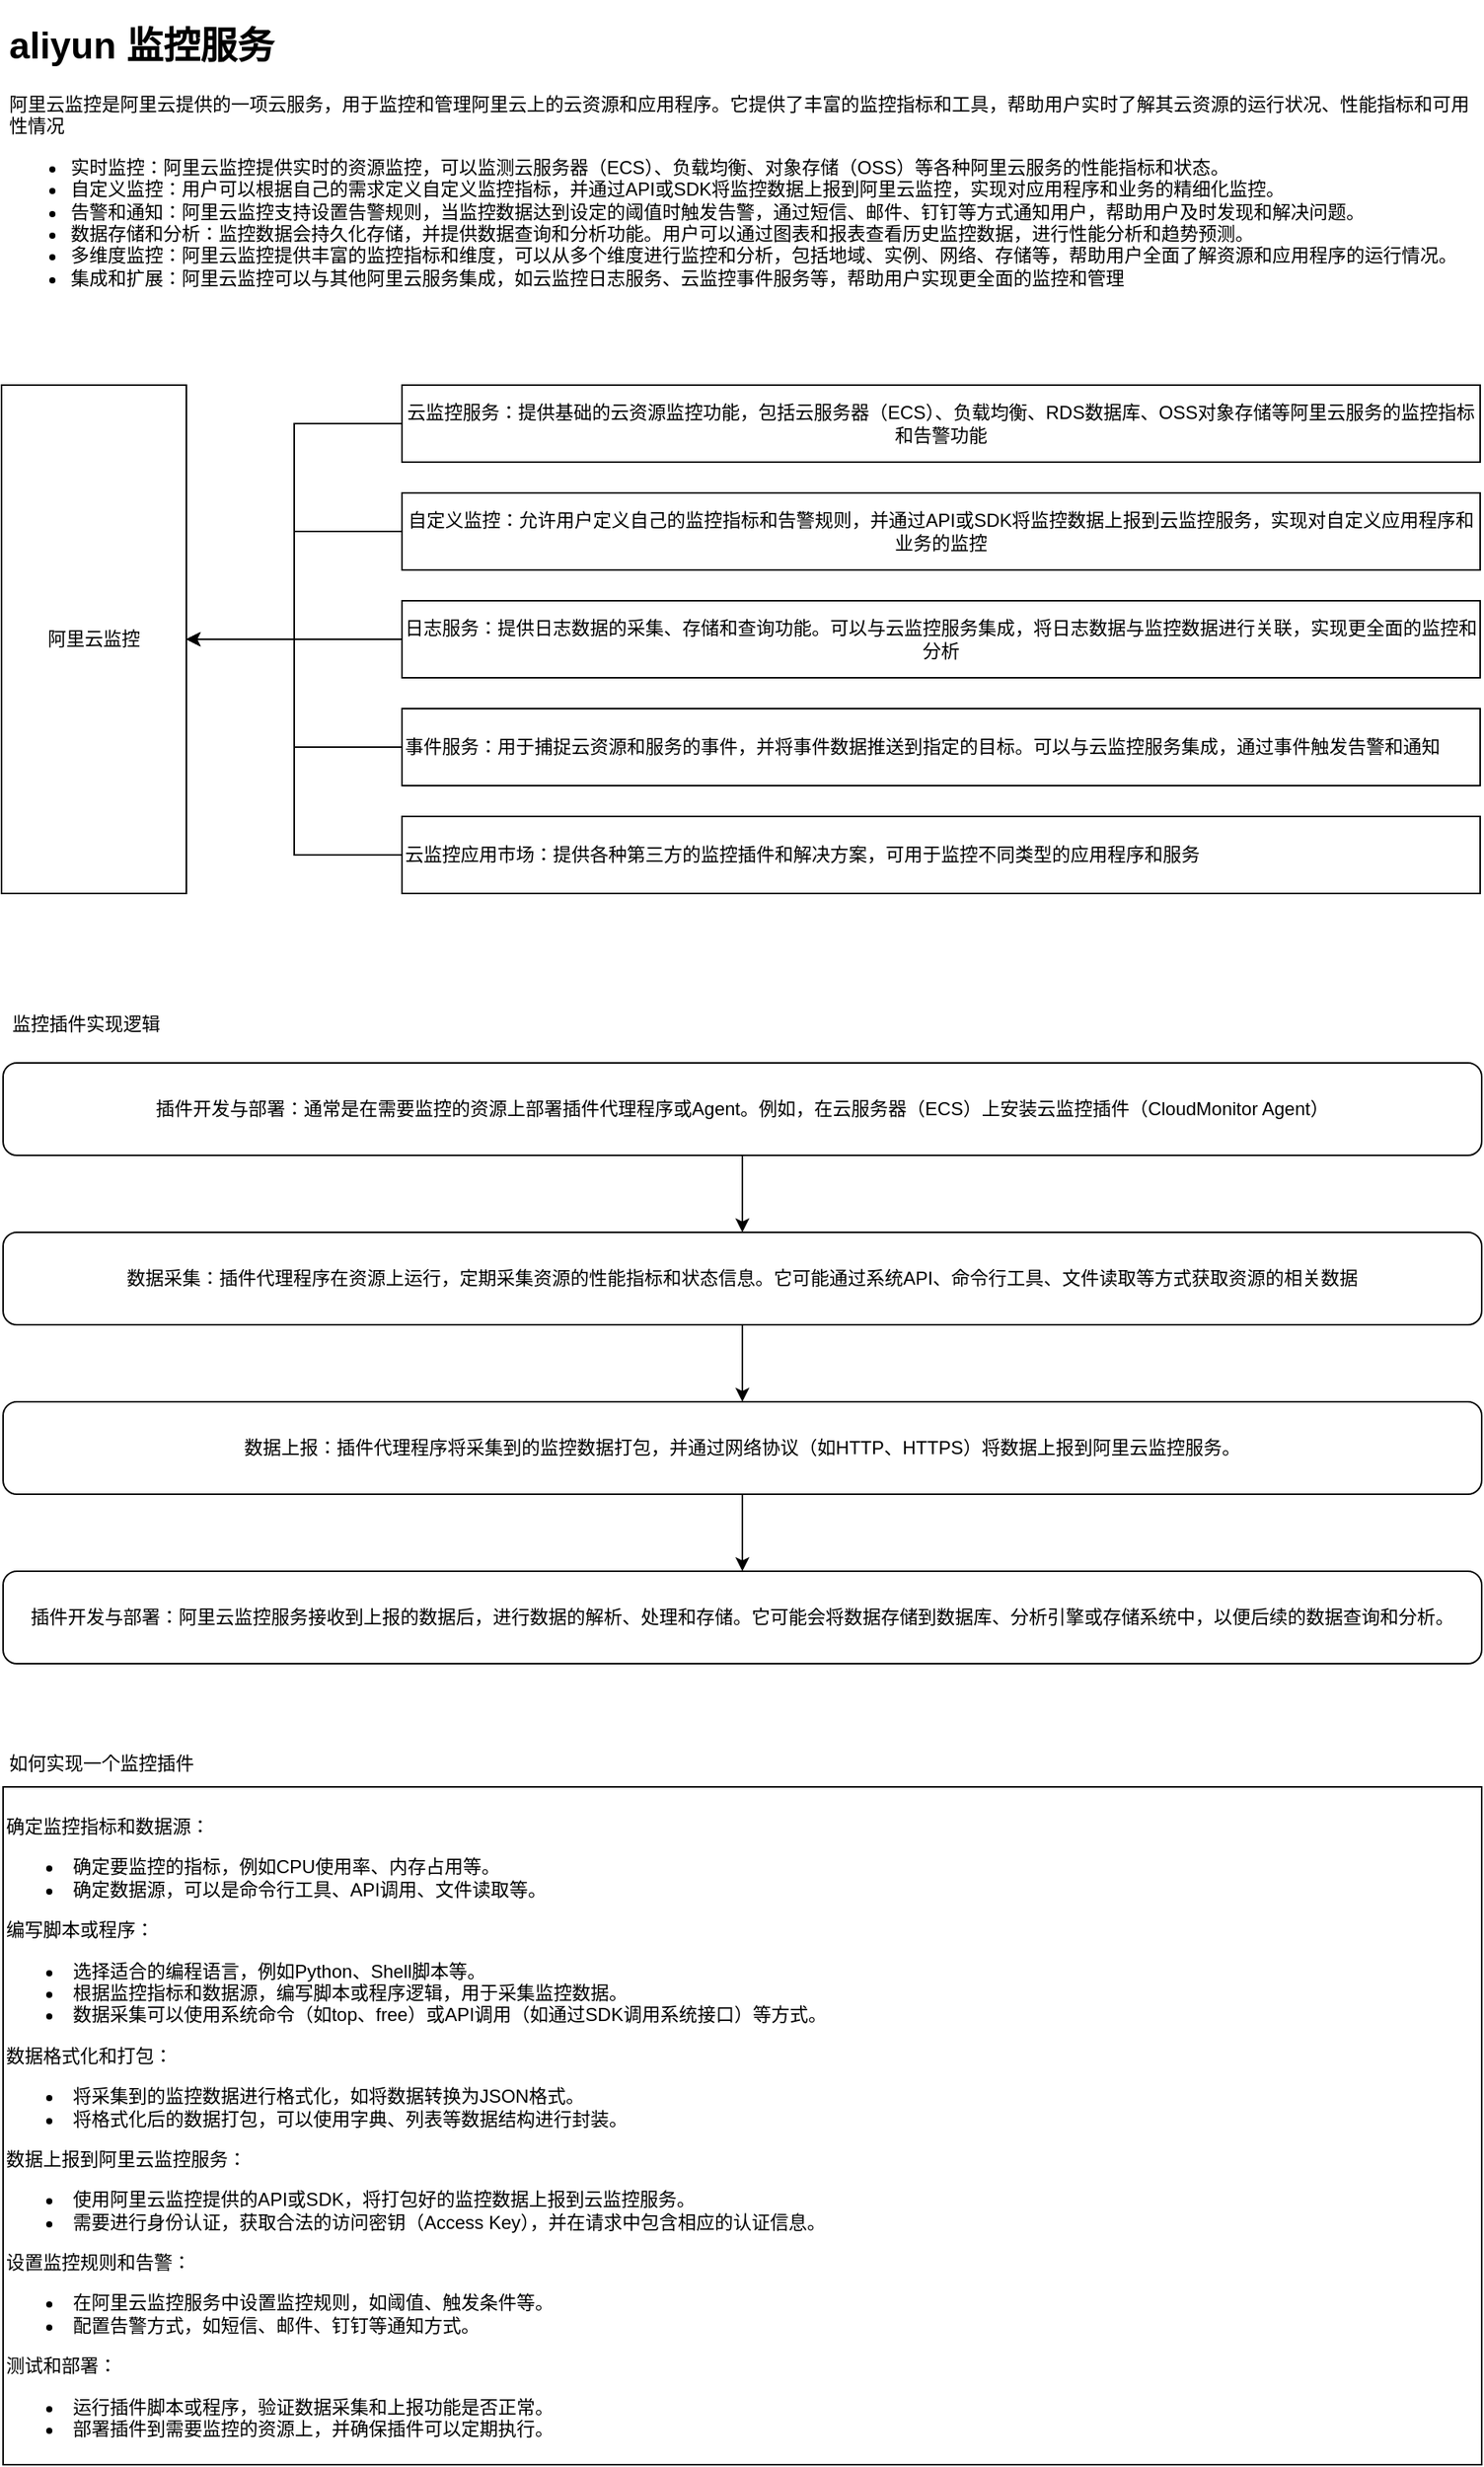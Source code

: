 <mxfile version="21.2.1" type="github">
  <diagram name="第 1 页" id="SrVqRkom7Quez6rHvEq0">
    <mxGraphModel dx="1195" dy="630" grid="1" gridSize="10" guides="1" tooltips="1" connect="1" arrows="1" fold="1" page="1" pageScale="1" pageWidth="1169" pageHeight="1654" math="0" shadow="0">
      <root>
        <mxCell id="0" />
        <mxCell id="1" parent="0" />
        <mxCell id="ClJIuVaFxzLPGe9Ce5QV-2" value="&lt;h1&gt;aliyun 监控服务&lt;/h1&gt;&lt;p&gt;阿里云监控是阿里云提供的一项云服务，用于监控和管理阿里云上的云资源和应用程序。它提供了丰富的监控指标和工具，帮助用户实时了解其云资源的运行状况、性能指标和可用性情况&lt;br&gt;&lt;/p&gt;&lt;p&gt;&lt;/p&gt;&lt;ul&gt;&lt;li&gt;实时监控：阿里云监控提供实时的资源监控，可以监测云服务器（ECS）、负载均衡、对象存储（OSS）等各种阿里云服务的性能指标和状态。&lt;/li&gt;&lt;li&gt;自定义监控：用户可以根据自己的需求定义自定义监控指标，并通过API或SDK将监控数据上报到阿里云监控，实现对应用程序和业务的精细化监控。&lt;/li&gt;&lt;li&gt;告警和通知：阿里云监控支持设置告警规则，当监控数据达到设定的阈值时触发告警，通过短信、邮件、钉钉等方式通知用户，帮助用户及时发现和解决问题。&lt;/li&gt;&lt;li&gt;数据存储和分析：监控数据会持久化存储，并提供数据查询和分析功能。用户可以通过图表和报表查看历史监控数据，进行性能分析和趋势预测。&lt;/li&gt;&lt;li&gt;多维度监控：阿里云监控提供丰富的监控指标和维度，可以从多个维度进行监控和分析，包括地域、实例、网络、存储等，帮助用户全面了解资源和应用程序的运行情况。&lt;/li&gt;&lt;li&gt;集成和扩展：阿里云监控可以与其他阿里云服务集成，如云监控日志服务、云监控事件服务等，帮助用户实现更全面的监控和管理&lt;/li&gt;&lt;/ul&gt;&lt;p&gt;&lt;/p&gt;" style="text;html=1;strokeColor=none;fillColor=none;spacing=5;spacingTop=-20;whiteSpace=wrap;overflow=hidden;rounded=0;" vertex="1" parent="1">
          <mxGeometry x="120" y="70" width="960" height="200" as="geometry" />
        </mxCell>
        <mxCell id="ClJIuVaFxzLPGe9Ce5QV-4" value="阿里云监控" style="rounded=0;whiteSpace=wrap;html=1;" vertex="1" parent="1">
          <mxGeometry x="120" y="310" width="120" height="330" as="geometry" />
        </mxCell>
        <mxCell id="ClJIuVaFxzLPGe9Ce5QV-13" style="edgeStyle=orthogonalEdgeStyle;rounded=0;orthogonalLoop=1;jettySize=auto;html=1;entryX=1;entryY=0.5;entryDx=0;entryDy=0;" edge="1" parent="1" source="ClJIuVaFxzLPGe9Ce5QV-5" target="ClJIuVaFxzLPGe9Ce5QV-4">
          <mxGeometry relative="1" as="geometry" />
        </mxCell>
        <mxCell id="ClJIuVaFxzLPGe9Ce5QV-5" value="云监控服务：提供基础的云资源监控功能，包括云服务器（ECS）、负载均衡、RDS数据库、OSS对象存储等阿里云服务的监控指标和告警功能" style="rounded=0;whiteSpace=wrap;html=1;align=center;" vertex="1" parent="1">
          <mxGeometry x="380" y="310" width="700" height="50" as="geometry" />
        </mxCell>
        <mxCell id="ClJIuVaFxzLPGe9Ce5QV-14" style="edgeStyle=orthogonalEdgeStyle;rounded=0;orthogonalLoop=1;jettySize=auto;html=1;entryX=1;entryY=0.5;entryDx=0;entryDy=0;" edge="1" parent="1" source="ClJIuVaFxzLPGe9Ce5QV-6" target="ClJIuVaFxzLPGe9Ce5QV-4">
          <mxGeometry relative="1" as="geometry" />
        </mxCell>
        <mxCell id="ClJIuVaFxzLPGe9Ce5QV-6" value="自定义监控：允许用户定义自己的监控指标和告警规则，并通过API或SDK将监控数据上报到云监控服务，实现对自定义应用程序和业务的监控" style="rounded=0;whiteSpace=wrap;html=1;" vertex="1" parent="1">
          <mxGeometry x="380" y="380" width="700" height="50" as="geometry" />
        </mxCell>
        <mxCell id="ClJIuVaFxzLPGe9Ce5QV-17" style="edgeStyle=orthogonalEdgeStyle;rounded=0;orthogonalLoop=1;jettySize=auto;html=1;entryX=1;entryY=0.5;entryDx=0;entryDy=0;" edge="1" parent="1" source="ClJIuVaFxzLPGe9Ce5QV-7" target="ClJIuVaFxzLPGe9Ce5QV-4">
          <mxGeometry relative="1" as="geometry" />
        </mxCell>
        <mxCell id="ClJIuVaFxzLPGe9Ce5QV-7" value="云监控应用市场：提供各种第三方的监控插件和解决方案，可用于监控不同类型的应用程序和服务" style="rounded=0;whiteSpace=wrap;html=1;align=left;" vertex="1" parent="1">
          <mxGeometry x="380" y="590" width="700" height="50" as="geometry" />
        </mxCell>
        <mxCell id="ClJIuVaFxzLPGe9Ce5QV-16" style="edgeStyle=orthogonalEdgeStyle;rounded=0;orthogonalLoop=1;jettySize=auto;html=1;entryX=1;entryY=0.5;entryDx=0;entryDy=0;" edge="1" parent="1" source="ClJIuVaFxzLPGe9Ce5QV-8" target="ClJIuVaFxzLPGe9Ce5QV-4">
          <mxGeometry relative="1" as="geometry" />
        </mxCell>
        <mxCell id="ClJIuVaFxzLPGe9Ce5QV-8" value="事件服务：用于捕捉云资源和服务的事件，并将事件数据推送到指定的目标。可以与云监控服务集成，通过事件触发告警和通知" style="rounded=0;whiteSpace=wrap;html=1;align=left;" vertex="1" parent="1">
          <mxGeometry x="380" y="520" width="700" height="50" as="geometry" />
        </mxCell>
        <mxCell id="ClJIuVaFxzLPGe9Ce5QV-15" style="edgeStyle=orthogonalEdgeStyle;rounded=0;orthogonalLoop=1;jettySize=auto;html=1;" edge="1" parent="1" source="ClJIuVaFxzLPGe9Ce5QV-9" target="ClJIuVaFxzLPGe9Ce5QV-4">
          <mxGeometry relative="1" as="geometry" />
        </mxCell>
        <mxCell id="ClJIuVaFxzLPGe9Ce5QV-9" value="日志服务：提供日志数据的采集、存储和查询功能。可以与云监控服务集成，将日志数据与监控数据进行关联，实现更全面的监控和分析" style="rounded=0;whiteSpace=wrap;html=1;" vertex="1" parent="1">
          <mxGeometry x="380" y="450" width="700" height="50" as="geometry" />
        </mxCell>
        <mxCell id="ClJIuVaFxzLPGe9Ce5QV-32" value="监控插件实现逻辑" style="text;html=1;strokeColor=none;fillColor=none;align=center;verticalAlign=middle;whiteSpace=wrap;rounded=0;" vertex="1" parent="1">
          <mxGeometry x="120" y="710" width="110" height="30" as="geometry" />
        </mxCell>
        <mxCell id="ClJIuVaFxzLPGe9Ce5QV-38" style="edgeStyle=orthogonalEdgeStyle;rounded=0;orthogonalLoop=1;jettySize=auto;html=1;entryX=0.5;entryY=0;entryDx=0;entryDy=0;" edge="1" parent="1" source="ClJIuVaFxzLPGe9Ce5QV-33" target="ClJIuVaFxzLPGe9Ce5QV-34">
          <mxGeometry relative="1" as="geometry" />
        </mxCell>
        <mxCell id="ClJIuVaFxzLPGe9Ce5QV-33" value="插件开发与部署：通常是在需要监控的资源上部署插件代理程序或Agent。例如，在云服务器（ECS）上安装云监控插件（CloudMonitor Agent）" style="rounded=1;whiteSpace=wrap;html=1;" vertex="1" parent="1">
          <mxGeometry x="121" y="750" width="960" height="60" as="geometry" />
        </mxCell>
        <mxCell id="ClJIuVaFxzLPGe9Ce5QV-39" style="edgeStyle=orthogonalEdgeStyle;rounded=0;orthogonalLoop=1;jettySize=auto;html=1;" edge="1" parent="1" source="ClJIuVaFxzLPGe9Ce5QV-34" target="ClJIuVaFxzLPGe9Ce5QV-35">
          <mxGeometry relative="1" as="geometry" />
        </mxCell>
        <mxCell id="ClJIuVaFxzLPGe9Ce5QV-34" value="数据采集：插件代理程序在资源上运行，定期采集资源的性能指标和状态信息。它可能通过系统API、命令行工具、文件读取等方式获取资源的相关数据" style="rounded=1;whiteSpace=wrap;html=1;" vertex="1" parent="1">
          <mxGeometry x="121" y="860" width="960" height="60" as="geometry" />
        </mxCell>
        <mxCell id="ClJIuVaFxzLPGe9Ce5QV-40" style="edgeStyle=orthogonalEdgeStyle;rounded=0;orthogonalLoop=1;jettySize=auto;html=1;" edge="1" parent="1" source="ClJIuVaFxzLPGe9Ce5QV-35" target="ClJIuVaFxzLPGe9Ce5QV-36">
          <mxGeometry relative="1" as="geometry" />
        </mxCell>
        <mxCell id="ClJIuVaFxzLPGe9Ce5QV-35" value="数据上报：插件代理程序将采集到的监控数据打包，并通过网络协议（如HTTP、HTTPS）将数据上报到阿里云监控服务。" style="rounded=1;whiteSpace=wrap;html=1;" vertex="1" parent="1">
          <mxGeometry x="121" y="970" width="960" height="60" as="geometry" />
        </mxCell>
        <mxCell id="ClJIuVaFxzLPGe9Ce5QV-36" value="插件开发与部署：阿里云监控服务接收到上报的数据后，进行数据的解析、处理和存储。它可能会将数据存储到数据库、分析引擎或存储系统中，以便后续的数据查询和分析。" style="rounded=1;whiteSpace=wrap;html=1;" vertex="1" parent="1">
          <mxGeometry x="121" y="1080" width="960" height="60" as="geometry" />
        </mxCell>
        <mxCell id="ClJIuVaFxzLPGe9Ce5QV-41" value="如何实现一个监控插件" style="text;html=1;strokeColor=none;fillColor=none;align=center;verticalAlign=middle;whiteSpace=wrap;rounded=0;" vertex="1" parent="1">
          <mxGeometry x="120" y="1190" width="130" height="30" as="geometry" />
        </mxCell>
        <mxCell id="ClJIuVaFxzLPGe9Ce5QV-43" value="&lt;br&gt;&lt;span style=&quot;background-color: initial;&quot;&gt;确定监控指标和数据源：&lt;/span&gt;&lt;br&gt;&lt;ul&gt;&lt;li&gt;&lt;span style=&quot;background-color: initial; white-space: pre;&quot;&gt;	&lt;/span&gt;&lt;span style=&quot;background-color: initial;&quot;&gt;确定要监控的指标，例如CPU使用率、内存占用等。&lt;/span&gt;&lt;/li&gt;&lt;li&gt;&lt;span style=&quot;background-color: initial; white-space: pre;&quot;&gt;	&lt;/span&gt;&lt;span style=&quot;background-color: initial;&quot;&gt;确定数据源，可以是命令行工具、API调用、文件读取等。&lt;/span&gt;&lt;/li&gt;&lt;/ul&gt;&lt;span style=&quot;background-color: initial;&quot;&gt;编写脚本或程序：&lt;/span&gt;&lt;br&gt;&lt;ul&gt;&lt;li&gt;&lt;span style=&quot;background-color: initial; white-space: pre;&quot;&gt;	&lt;/span&gt;&lt;span style=&quot;background-color: initial;&quot;&gt;选择适合的编程语言，例如Python、Shell脚本等。&lt;/span&gt;&lt;/li&gt;&lt;li&gt;&lt;span style=&quot;background-color: initial; white-space: pre;&quot;&gt;	&lt;/span&gt;&lt;span style=&quot;background-color: initial;&quot;&gt;根据监控指标和数据源，编写脚本或程序逻辑，用于采集监控数据。&lt;/span&gt;&lt;/li&gt;&lt;li&gt;&lt;span style=&quot;background-color: initial; white-space: pre;&quot;&gt;	&lt;/span&gt;&lt;span style=&quot;background-color: initial;&quot;&gt;数据采集可以使用系统命令（如top、free）或API调用（如通过SDK调用系统接口）等方式。&lt;/span&gt;&lt;/li&gt;&lt;/ul&gt;&lt;span style=&quot;background-color: initial;&quot;&gt;数据格式化和打包：&lt;/span&gt;&lt;br&gt;&lt;ul&gt;&lt;li&gt;&lt;span style=&quot;background-color: initial; white-space: pre;&quot;&gt;	&lt;/span&gt;&lt;span style=&quot;background-color: initial;&quot;&gt;将采集到的监控数据进行格式化，如将数据转换为JSON格式。&lt;/span&gt;&lt;/li&gt;&lt;li&gt;&lt;span style=&quot;background-color: initial; white-space: pre;&quot;&gt;	&lt;/span&gt;&lt;span style=&quot;background-color: initial;&quot;&gt;将格式化后的数据打包，可以使用字典、列表等数据结构进行封装。&lt;/span&gt;&lt;/li&gt;&lt;/ul&gt;&lt;span style=&quot;background-color: initial;&quot;&gt;数据上报到阿里云监控服务：&lt;/span&gt;&lt;br&gt;&lt;ul&gt;&lt;li&gt;&lt;span style=&quot;background-color: initial; white-space: pre;&quot;&gt;	&lt;/span&gt;&lt;span style=&quot;background-color: initial;&quot;&gt;使用阿里云监控提供的API或SDK，将打包好的监控数据上报到云监控服务。&lt;/span&gt;&lt;/li&gt;&lt;li&gt;&lt;span style=&quot;background-color: initial; white-space: pre;&quot;&gt;	&lt;/span&gt;&lt;span style=&quot;background-color: initial;&quot;&gt;需要进行身份认证，获取合法的访问密钥（Access Key），并在请求中包含相应的认证信息。&lt;/span&gt;&lt;/li&gt;&lt;/ul&gt;&lt;span style=&quot;background-color: initial;&quot;&gt;设置监控规则和告警：&lt;/span&gt;&lt;br&gt;&lt;ul&gt;&lt;li&gt;&lt;span style=&quot;background-color: initial; white-space: pre;&quot;&gt;	&lt;/span&gt;&lt;span style=&quot;background-color: initial;&quot;&gt;在阿里云监控服务中设置监控规则，如阈值、触发条件等。&lt;/span&gt;&lt;/li&gt;&lt;li&gt;&lt;span style=&quot;background-color: initial; white-space: pre;&quot;&gt;	&lt;/span&gt;&lt;span style=&quot;background-color: initial;&quot;&gt;配置告警方式，如短信、邮件、钉钉等通知方式。&lt;/span&gt;&lt;/li&gt;&lt;/ul&gt;&lt;span style=&quot;background-color: initial;&quot;&gt;测试和部署：&lt;/span&gt;&lt;br&gt;&lt;ul&gt;&lt;li&gt;&lt;span style=&quot;background-color: initial; white-space: pre;&quot;&gt;	&lt;/span&gt;&lt;span style=&quot;background-color: initial;&quot;&gt;运行插件脚本或程序，验证数据采集和上报功能是否正常。&lt;/span&gt;&lt;/li&gt;&lt;li&gt;&lt;span style=&quot;background-color: initial; white-space: pre;&quot;&gt;	&lt;/span&gt;&lt;span style=&quot;background-color: initial;&quot;&gt;部署插件到需要监控的资源上，并确保插件可以定期执行。&lt;/span&gt;&lt;/li&gt;&lt;/ul&gt;" style="rounded=0;whiteSpace=wrap;html=1;align=left;" vertex="1" parent="1">
          <mxGeometry x="121" y="1220" width="960" height="440" as="geometry" />
        </mxCell>
      </root>
    </mxGraphModel>
  </diagram>
</mxfile>
